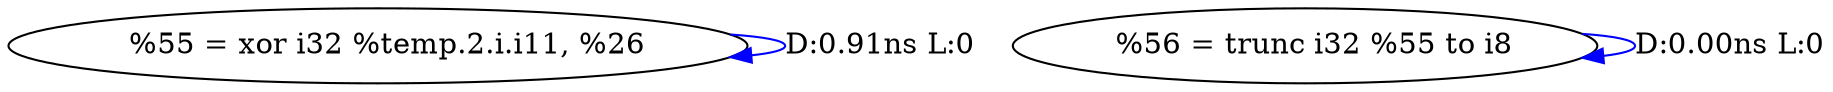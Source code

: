 digraph {
Node0x36cd7a0[label="  %55 = xor i32 %temp.2.i.i11, %26"];
Node0x36cd7a0 -> Node0x36cd7a0[label="D:0.91ns L:0",color=blue];
Node0x36cd880[label="  %56 = trunc i32 %55 to i8"];
Node0x36cd880 -> Node0x36cd880[label="D:0.00ns L:0",color=blue];
}
